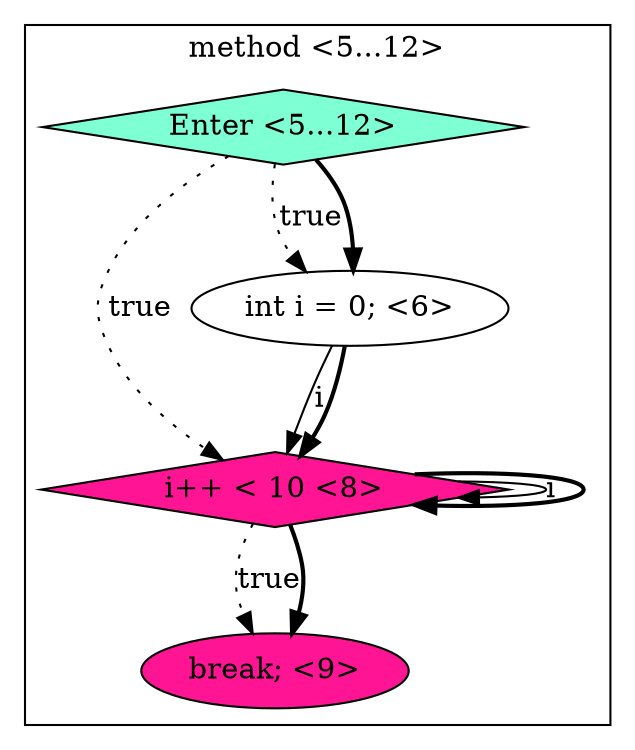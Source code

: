 digraph {
subgraph cluster0 {
label = "method <5...12>";
0.3 [style = filled, label = "Enter <5...12>", fillcolor = aquamarine, shape = diamond];
0.1 [style = filled, label = "i++ < 10 <8>", fillcolor = deeppink, shape = diamond];
0.2 [style = filled, label = "break; <9>", fillcolor = deeppink, shape = ellipse];
0.0 [style = filled, label = "int i = 0; <6>", fillcolor = white, shape = ellipse];
0.0 -> 0.1 [style = solid, label="i"];
0.0 -> 0.1 [style = bold, label=""];
0.1 -> 0.1 [style = solid, label="i"];
0.1 -> 0.1 [style = bold, label=""];
0.1 -> 0.2 [style = dotted, label="true"];
0.1 -> 0.2 [style = bold, label=""];
0.3 -> 0.0 [style = dotted, label="true"];
0.3 -> 0.0 [style = bold, label=""];
0.3 -> 0.1 [style = dotted, label="true"];
}
}